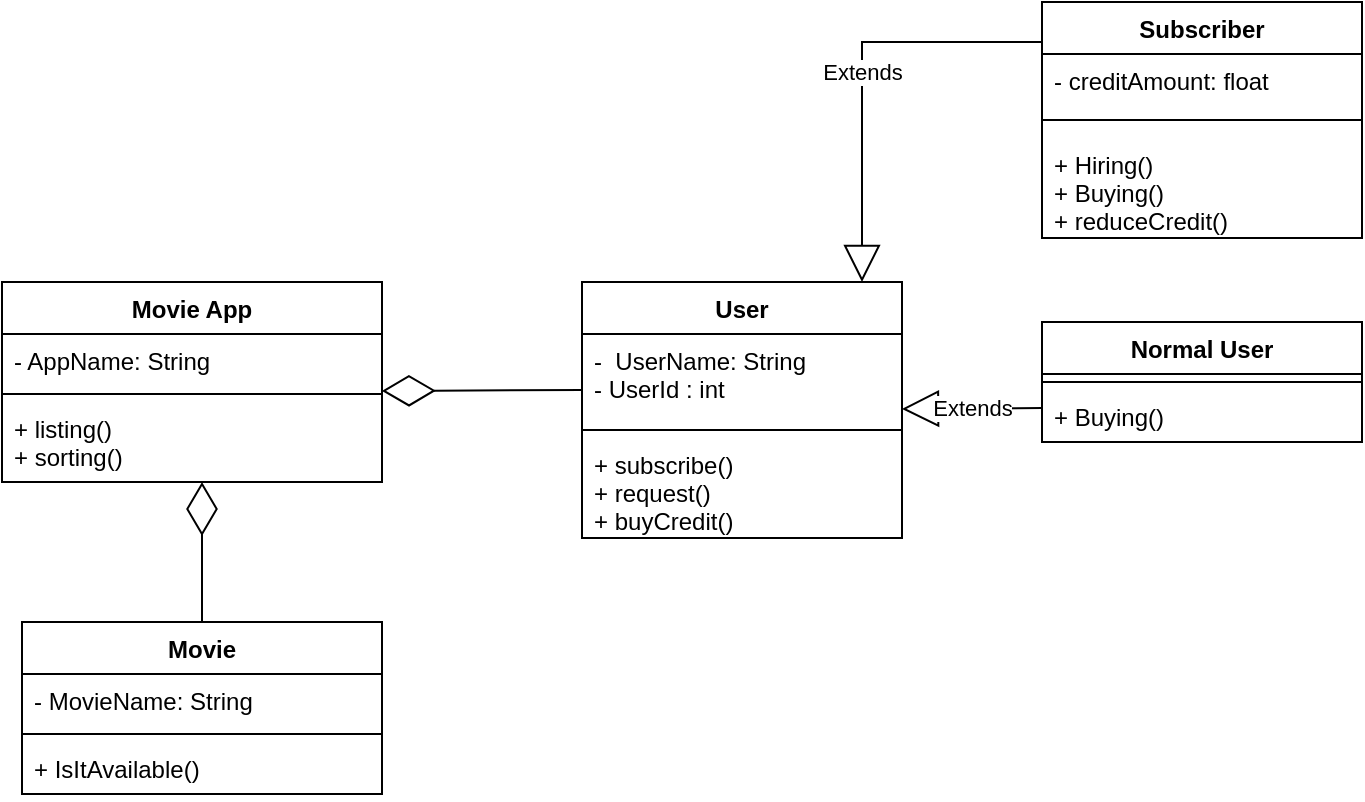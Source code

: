 <mxfile version="20.8.23" type="device"><diagram name="Sayfa -1" id="kH7snkkmG4gjFUxUc_7u"><mxGraphModel dx="800" dy="883" grid="1" gridSize="10" guides="1" tooltips="1" connect="1" arrows="1" fold="1" page="1" pageScale="1" pageWidth="827" pageHeight="1169" math="0" shadow="0"><root><mxCell id="0"/><mxCell id="1" parent="0"/><mxCell id="UOCiniaTcPgKJ8xo9n0W-49" value="Movie App" style="swimlane;fontStyle=1;align=center;verticalAlign=top;childLayout=stackLayout;horizontal=1;startSize=26;horizontalStack=0;resizeParent=1;resizeParentMax=0;resizeLast=0;collapsible=1;marginBottom=0;" vertex="1" parent="1"><mxGeometry x="460" y="160" width="190" height="100" as="geometry"/></mxCell><mxCell id="UOCiniaTcPgKJ8xo9n0W-50" value="- AppName: String" style="text;strokeColor=none;fillColor=none;align=left;verticalAlign=top;spacingLeft=4;spacingRight=4;overflow=hidden;rotatable=0;points=[[0,0.5],[1,0.5]];portConstraint=eastwest;" vertex="1" parent="UOCiniaTcPgKJ8xo9n0W-49"><mxGeometry y="26" width="190" height="26" as="geometry"/></mxCell><mxCell id="UOCiniaTcPgKJ8xo9n0W-51" value="" style="line;strokeWidth=1;fillColor=none;align=left;verticalAlign=middle;spacingTop=-1;spacingLeft=3;spacingRight=3;rotatable=0;labelPosition=right;points=[];portConstraint=eastwest;strokeColor=inherit;" vertex="1" parent="UOCiniaTcPgKJ8xo9n0W-49"><mxGeometry y="52" width="190" height="8" as="geometry"/></mxCell><mxCell id="UOCiniaTcPgKJ8xo9n0W-52" value="+ listing()&#10;+ sorting()" style="text;strokeColor=none;fillColor=none;align=left;verticalAlign=top;spacingLeft=4;spacingRight=4;overflow=hidden;rotatable=0;points=[[0,0.5],[1,0.5]];portConstraint=eastwest;" vertex="1" parent="UOCiniaTcPgKJ8xo9n0W-49"><mxGeometry y="60" width="190" height="40" as="geometry"/></mxCell><mxCell id="UOCiniaTcPgKJ8xo9n0W-53" value="User" style="swimlane;fontStyle=1;align=center;verticalAlign=top;childLayout=stackLayout;horizontal=1;startSize=26;horizontalStack=0;resizeParent=1;resizeParentMax=0;resizeLast=0;collapsible=1;marginBottom=0;" vertex="1" parent="1"><mxGeometry x="750" y="160" width="160" height="128" as="geometry"/></mxCell><mxCell id="UOCiniaTcPgKJ8xo9n0W-54" value="-  UserName: String&#10;- UserId : int&#10;" style="text;strokeColor=none;fillColor=none;align=left;verticalAlign=top;spacingLeft=4;spacingRight=4;overflow=hidden;rotatable=0;points=[[0,0.5],[1,0.5]];portConstraint=eastwest;" vertex="1" parent="UOCiniaTcPgKJ8xo9n0W-53"><mxGeometry y="26" width="160" height="44" as="geometry"/></mxCell><mxCell id="UOCiniaTcPgKJ8xo9n0W-55" value="" style="line;strokeWidth=1;fillColor=none;align=left;verticalAlign=middle;spacingTop=-1;spacingLeft=3;spacingRight=3;rotatable=0;labelPosition=right;points=[];portConstraint=eastwest;strokeColor=inherit;" vertex="1" parent="UOCiniaTcPgKJ8xo9n0W-53"><mxGeometry y="70" width="160" height="8" as="geometry"/></mxCell><mxCell id="UOCiniaTcPgKJ8xo9n0W-56" value="+ subscribe()&#10;+ request()&#10;+ buyCredit()  " style="text;strokeColor=none;fillColor=none;align=left;verticalAlign=top;spacingLeft=4;spacingRight=4;overflow=hidden;rotatable=0;points=[[0,0.5],[1,0.5]];portConstraint=eastwest;" vertex="1" parent="UOCiniaTcPgKJ8xo9n0W-53"><mxGeometry y="78" width="160" height="50" as="geometry"/></mxCell><mxCell id="UOCiniaTcPgKJ8xo9n0W-57" value="Movie" style="swimlane;fontStyle=1;align=center;verticalAlign=top;childLayout=stackLayout;horizontal=1;startSize=26;horizontalStack=0;resizeParent=1;resizeParentMax=0;resizeLast=0;collapsible=1;marginBottom=0;" vertex="1" parent="1"><mxGeometry x="470" y="330" width="180" height="86" as="geometry"/></mxCell><mxCell id="UOCiniaTcPgKJ8xo9n0W-58" value="- MovieName: String" style="text;strokeColor=none;fillColor=none;align=left;verticalAlign=top;spacingLeft=4;spacingRight=4;overflow=hidden;rotatable=0;points=[[0,0.5],[1,0.5]];portConstraint=eastwest;" vertex="1" parent="UOCiniaTcPgKJ8xo9n0W-57"><mxGeometry y="26" width="180" height="26" as="geometry"/></mxCell><mxCell id="UOCiniaTcPgKJ8xo9n0W-59" value="" style="line;strokeWidth=1;fillColor=none;align=left;verticalAlign=middle;spacingTop=-1;spacingLeft=3;spacingRight=3;rotatable=0;labelPosition=right;points=[];portConstraint=eastwest;strokeColor=inherit;" vertex="1" parent="UOCiniaTcPgKJ8xo9n0W-57"><mxGeometry y="52" width="180" height="8" as="geometry"/></mxCell><mxCell id="UOCiniaTcPgKJ8xo9n0W-60" value="+ IsItAvailable()" style="text;strokeColor=none;fillColor=none;align=left;verticalAlign=top;spacingLeft=4;spacingRight=4;overflow=hidden;rotatable=0;points=[[0,0.5],[1,0.5]];portConstraint=eastwest;" vertex="1" parent="UOCiniaTcPgKJ8xo9n0W-57"><mxGeometry y="60" width="180" height="26" as="geometry"/></mxCell><mxCell id="UOCiniaTcPgKJ8xo9n0W-69" value="Subscriber" style="swimlane;fontStyle=1;align=center;verticalAlign=top;childLayout=stackLayout;horizontal=1;startSize=26;horizontalStack=0;resizeParent=1;resizeParentMax=0;resizeLast=0;collapsible=1;marginBottom=0;" vertex="1" parent="1"><mxGeometry x="980" y="20" width="160" height="118" as="geometry"/></mxCell><mxCell id="UOCiniaTcPgKJ8xo9n0W-84" value="- creditAmount: float" style="text;strokeColor=none;fillColor=none;align=left;verticalAlign=top;spacingLeft=4;spacingRight=4;overflow=hidden;rotatable=0;points=[[0,0.5],[1,0.5]];portConstraint=eastwest;" vertex="1" parent="UOCiniaTcPgKJ8xo9n0W-69"><mxGeometry y="26" width="160" height="24" as="geometry"/></mxCell><mxCell id="UOCiniaTcPgKJ8xo9n0W-71" value="" style="line;strokeWidth=1;fillColor=none;align=left;verticalAlign=middle;spacingTop=-1;spacingLeft=3;spacingRight=3;rotatable=0;labelPosition=right;points=[];portConstraint=eastwest;strokeColor=inherit;" vertex="1" parent="UOCiniaTcPgKJ8xo9n0W-69"><mxGeometry y="50" width="160" height="18" as="geometry"/></mxCell><mxCell id="UOCiniaTcPgKJ8xo9n0W-72" value="+ Hiring()&#10;+ Buying()&#10;+ reduceCredit()" style="text;strokeColor=none;fillColor=none;align=left;verticalAlign=top;spacingLeft=4;spacingRight=4;overflow=hidden;rotatable=0;points=[[0,0.5],[1,0.5]];portConstraint=eastwest;" vertex="1" parent="UOCiniaTcPgKJ8xo9n0W-69"><mxGeometry y="68" width="160" height="50" as="geometry"/></mxCell><mxCell id="UOCiniaTcPgKJ8xo9n0W-73" value="Normal User" style="swimlane;fontStyle=1;align=center;verticalAlign=top;childLayout=stackLayout;horizontal=1;startSize=26;horizontalStack=0;resizeParent=1;resizeParentMax=0;resizeLast=0;collapsible=1;marginBottom=0;" vertex="1" parent="1"><mxGeometry x="980" y="180" width="160" height="60" as="geometry"/></mxCell><mxCell id="UOCiniaTcPgKJ8xo9n0W-75" value="" style="line;strokeWidth=1;fillColor=none;align=left;verticalAlign=middle;spacingTop=-1;spacingLeft=3;spacingRight=3;rotatable=0;labelPosition=right;points=[];portConstraint=eastwest;strokeColor=inherit;" vertex="1" parent="UOCiniaTcPgKJ8xo9n0W-73"><mxGeometry y="26" width="160" height="8" as="geometry"/></mxCell><mxCell id="UOCiniaTcPgKJ8xo9n0W-76" value="+ Buying()" style="text;strokeColor=none;fillColor=none;align=left;verticalAlign=top;spacingLeft=4;spacingRight=4;overflow=hidden;rotatable=0;points=[[0,0.5],[1,0.5]];portConstraint=eastwest;" vertex="1" parent="UOCiniaTcPgKJ8xo9n0W-73"><mxGeometry y="34" width="160" height="26" as="geometry"/></mxCell><mxCell id="UOCiniaTcPgKJ8xo9n0W-77" value="Extends" style="endArrow=block;endSize=16;endFill=0;html=1;rounded=0;" edge="1" parent="1"><mxGeometry width="160" relative="1" as="geometry"><mxPoint x="980" y="40" as="sourcePoint"/><mxPoint x="890" y="160" as="targetPoint"/><Array as="points"><mxPoint x="940" y="40"/><mxPoint x="890" y="40"/></Array></mxGeometry></mxCell><mxCell id="UOCiniaTcPgKJ8xo9n0W-78" value="Extends" style="endArrow=block;endSize=16;endFill=0;html=1;rounded=0;" edge="1" parent="1"><mxGeometry width="160" relative="1" as="geometry"><mxPoint x="980" y="223" as="sourcePoint"/><mxPoint x="910" y="223.44" as="targetPoint"/></mxGeometry></mxCell><mxCell id="UOCiniaTcPgKJ8xo9n0W-80" value="" style="endArrow=diamondThin;endFill=0;endSize=24;html=1;rounded=0;" edge="1" parent="1"><mxGeometry width="160" relative="1" as="geometry"><mxPoint x="560" y="330" as="sourcePoint"/><mxPoint x="560" y="260" as="targetPoint"/></mxGeometry></mxCell><mxCell id="UOCiniaTcPgKJ8xo9n0W-81" value="" style="endArrow=diamondThin;endFill=0;endSize=24;html=1;rounded=0;" edge="1" parent="1"><mxGeometry width="160" relative="1" as="geometry"><mxPoint x="750" y="214" as="sourcePoint"/><mxPoint x="650" y="214.44" as="targetPoint"/></mxGeometry></mxCell></root></mxGraphModel></diagram></mxfile>